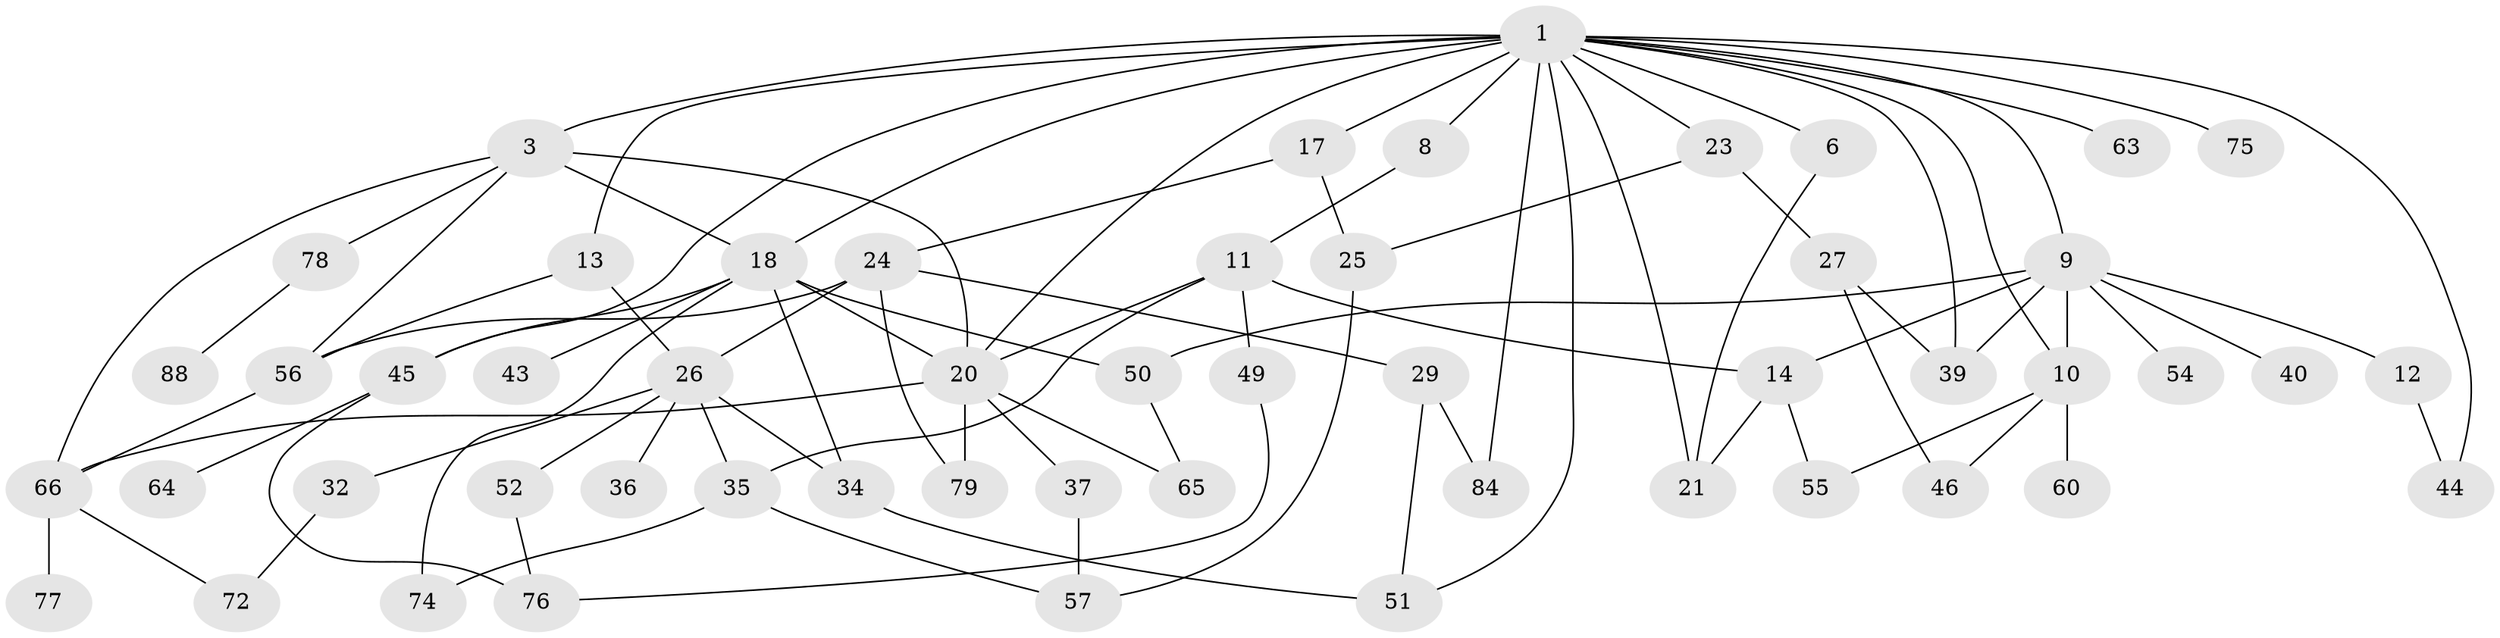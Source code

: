 // original degree distribution, {3: 0.2808988764044944, 6: 0.06741573033707865, 4: 0.07865168539325842, 2: 0.3258426966292135, 9: 0.011235955056179775, 5: 0.056179775280898875, 8: 0.011235955056179775, 1: 0.16853932584269662}
// Generated by graph-tools (version 1.1) at 2025/16/03/04/25 18:16:51]
// undirected, 53 vertices, 86 edges
graph export_dot {
graph [start="1"]
  node [color=gray90,style=filled];
  1 [super="+2+15+16"];
  3 [super="+28+5"];
  6;
  8;
  9;
  10;
  11 [super="+48"];
  12;
  13;
  14 [super="+53"];
  17;
  18;
  20 [super="+33+31"];
  21 [super="+81"];
  23 [super="+38"];
  24 [super="+62"];
  25;
  26 [super="+30"];
  27;
  29 [super="+61"];
  32 [super="+70"];
  34 [super="+85"];
  35 [super="+69"];
  36;
  37 [super="+83"];
  39 [super="+42"];
  40;
  43;
  44 [super="+71"];
  45 [super="+47"];
  46;
  49;
  50 [super="+80"];
  51;
  52;
  54;
  55;
  56 [super="+82+58"];
  57 [super="+73"];
  60;
  63;
  64;
  65;
  66 [super="+67"];
  72;
  74;
  75;
  76;
  77;
  78;
  79;
  84;
  88;
  1 -- 3 [weight=3];
  1 -- 6;
  1 -- 8;
  1 -- 9;
  1 -- 75;
  1 -- 13;
  1 -- 45;
  1 -- 17;
  1 -- 51;
  1 -- 23;
  1 -- 63;
  1 -- 21;
  1 -- 20;
  1 -- 84;
  1 -- 18;
  1 -- 39;
  1 -- 10;
  1 -- 44;
  3 -- 66 [weight=2];
  3 -- 78;
  3 -- 18;
  3 -- 20;
  3 -- 56;
  6 -- 21;
  8 -- 11;
  9 -- 10;
  9 -- 12;
  9 -- 14;
  9 -- 39 [weight=2];
  9 -- 40;
  9 -- 54;
  9 -- 50;
  10 -- 46;
  10 -- 55;
  10 -- 60;
  11 -- 49;
  11 -- 35;
  11 -- 20;
  11 -- 14;
  12 -- 44;
  13 -- 26;
  13 -- 56;
  14 -- 21;
  14 -- 55;
  17 -- 24;
  17 -- 25;
  18 -- 43;
  18 -- 50;
  18 -- 74;
  18 -- 45;
  18 -- 20;
  18 -- 34;
  20 -- 37;
  20 -- 66;
  20 -- 65;
  20 -- 79;
  23 -- 27;
  23 -- 25;
  24 -- 29;
  24 -- 26;
  24 -- 56;
  24 -- 79;
  25 -- 57;
  26 -- 34;
  26 -- 35;
  26 -- 36;
  26 -- 32;
  26 -- 52;
  27 -- 46;
  27 -- 39;
  29 -- 51;
  29 -- 84;
  32 -- 72;
  34 -- 51;
  35 -- 74;
  35 -- 57;
  37 -- 57;
  45 -- 76;
  45 -- 64;
  49 -- 76;
  50 -- 65;
  52 -- 76;
  56 -- 66;
  66 -- 72;
  66 -- 77;
  78 -- 88;
}
